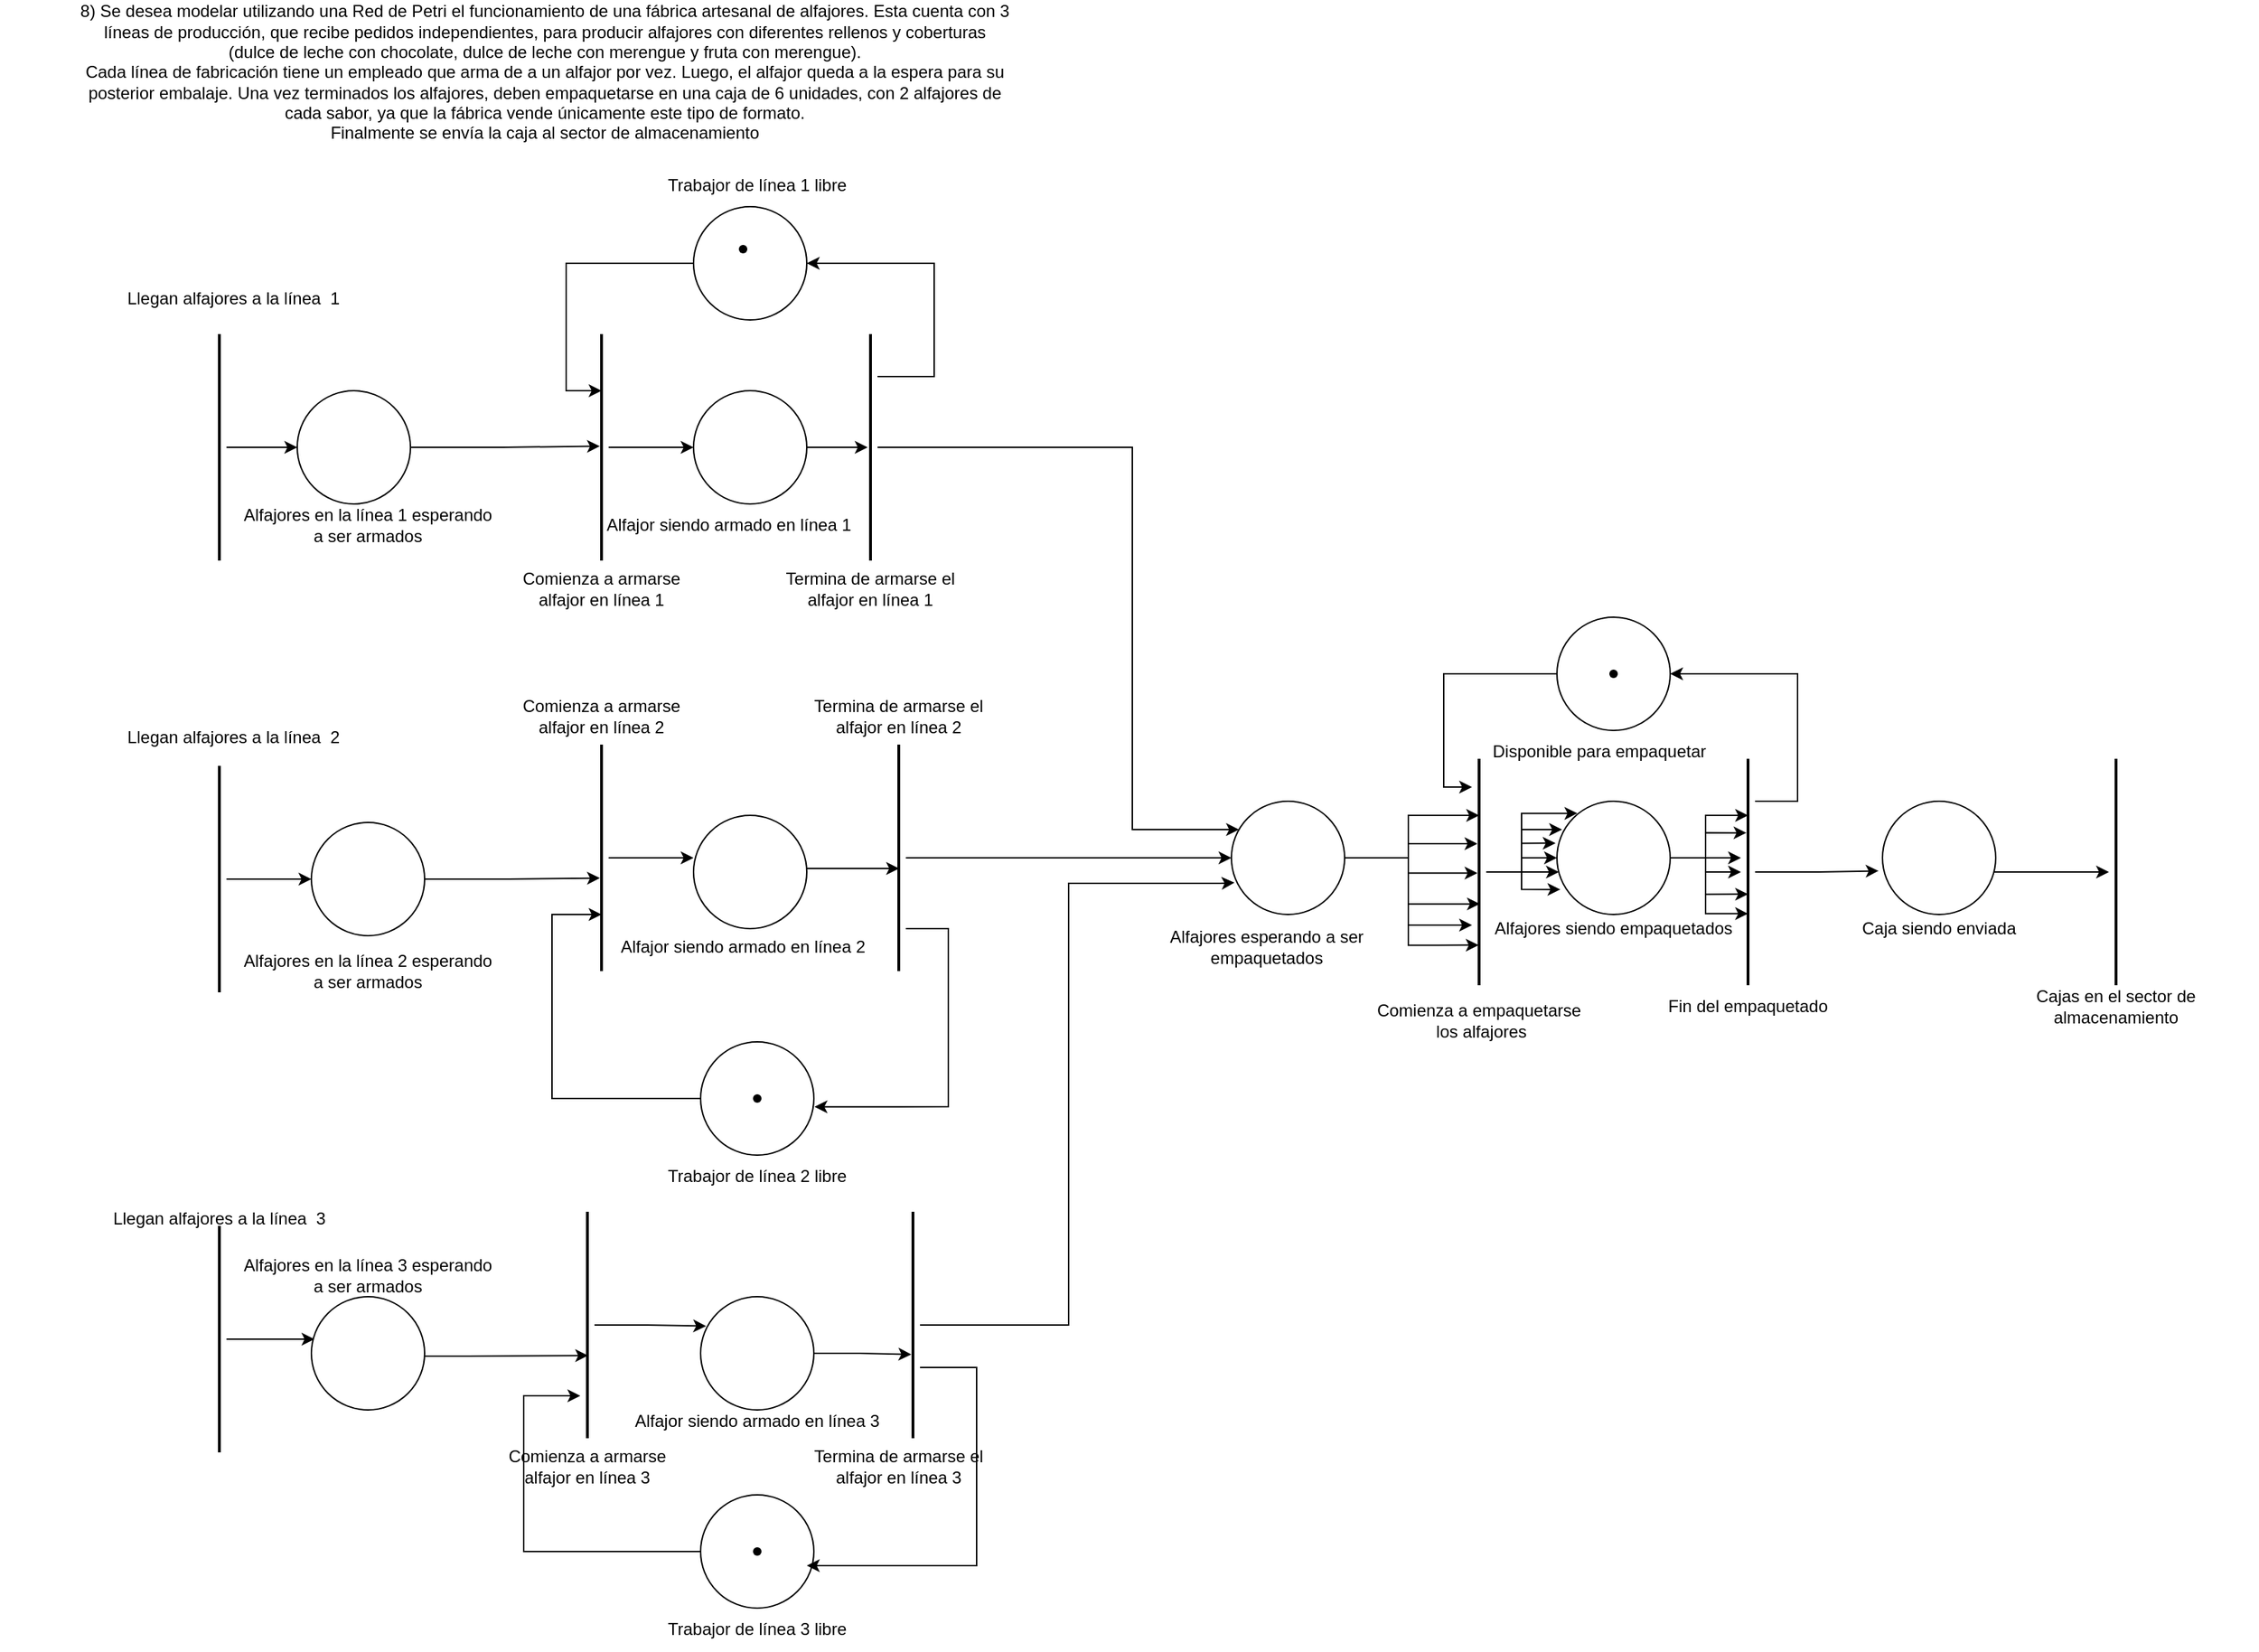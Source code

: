 <mxfile version="15.4.0" type="device"><diagram id="I7wco32xQKZLacAKg0RE" name="Página-1"><mxGraphModel dx="2212" dy="685" grid="1" gridSize="10" guides="1" tooltips="1" connect="1" arrows="1" fold="1" page="1" pageScale="1" pageWidth="827" pageHeight="1169" math="0" shadow="0"><root><mxCell id="0"/><mxCell id="1" parent="0"/><mxCell id="qIF-qpI6-Y6QAmQqHr5X-1" value="8) Se desea modelar utilizando una Red de Petri el funcionamiento de una fábrica artesanal de alfajores. Esta cuenta con 3&lt;br&gt;líneas de producción, que recibe pedidos independientes, para producir alfajores con diferentes rellenos y coberturas&lt;br&gt;(dulce de leche con chocolate, dulce de leche con merengue y fruta con merengue).&lt;br&gt;Cada línea de fabricación tiene un empleado que arma de a un alfajor por vez. Luego, el alfajor queda a la espera para su&lt;br&gt;posterior embalaje. Una vez terminados los alfajores, deben empaquetarse en una caja de 6 unidades, con 2 alfajores de&lt;br&gt;cada sabor, ya que la fábrica vende únicamente este tipo de formato.&lt;br&gt;Finalmente se envía la caja al sector de almacenamiento" style="text;html=1;strokeColor=none;fillColor=none;align=center;verticalAlign=middle;whiteSpace=wrap;rounded=0;" vertex="1" parent="1"><mxGeometry x="-140" y="80" width="770" height="30" as="geometry"/></mxCell><mxCell id="qIF-qpI6-Y6QAmQqHr5X-5" style="edgeStyle=orthogonalEdgeStyle;rounded=0;orthogonalLoop=1;jettySize=auto;html=1;entryX=0;entryY=0.5;entryDx=0;entryDy=0;" edge="1" parent="1" source="qIF-qpI6-Y6QAmQqHr5X-3" target="qIF-qpI6-Y6QAmQqHr5X-4"><mxGeometry relative="1" as="geometry"/></mxCell><mxCell id="qIF-qpI6-Y6QAmQqHr5X-3" value="" style="line;strokeWidth=2;direction=south;html=1;" vertex="1" parent="1"><mxGeometry x="10" y="280" width="10" height="160" as="geometry"/></mxCell><mxCell id="qIF-qpI6-Y6QAmQqHr5X-10" style="edgeStyle=orthogonalEdgeStyle;rounded=0;orthogonalLoop=1;jettySize=auto;html=1;entryX=0.495;entryY=0.617;entryDx=0;entryDy=0;entryPerimeter=0;" edge="1" parent="1" source="qIF-qpI6-Y6QAmQqHr5X-4" target="qIF-qpI6-Y6QAmQqHr5X-9"><mxGeometry relative="1" as="geometry"/></mxCell><mxCell id="qIF-qpI6-Y6QAmQqHr5X-4" value="" style="ellipse;whiteSpace=wrap;html=1;aspect=fixed;" vertex="1" parent="1"><mxGeometry x="70" y="320" width="80" height="80" as="geometry"/></mxCell><mxCell id="qIF-qpI6-Y6QAmQqHr5X-6" value="Llegan alfajores a la línea&amp;nbsp; 1" style="text;html=1;strokeColor=none;fillColor=none;align=center;verticalAlign=middle;whiteSpace=wrap;rounded=0;" vertex="1" parent="1"><mxGeometry x="-80" y="240" width="210" height="30" as="geometry"/></mxCell><mxCell id="qIF-qpI6-Y6QAmQqHr5X-7" value="Alfajores en la línea 1 esperando &lt;br&gt;a ser armados" style="text;html=1;strokeColor=none;fillColor=none;align=center;verticalAlign=middle;whiteSpace=wrap;rounded=0;" vertex="1" parent="1"><mxGeometry x="-40" y="400" width="320" height="30" as="geometry"/></mxCell><mxCell id="qIF-qpI6-Y6QAmQqHr5X-12" style="edgeStyle=orthogonalEdgeStyle;rounded=0;orthogonalLoop=1;jettySize=auto;html=1;entryX=0;entryY=0.5;entryDx=0;entryDy=0;" edge="1" parent="1" source="qIF-qpI6-Y6QAmQqHr5X-9" target="qIF-qpI6-Y6QAmQqHr5X-11"><mxGeometry relative="1" as="geometry"/></mxCell><mxCell id="qIF-qpI6-Y6QAmQqHr5X-9" value="" style="line;strokeWidth=2;direction=south;html=1;" vertex="1" parent="1"><mxGeometry x="280" y="280" width="10" height="160" as="geometry"/></mxCell><mxCell id="qIF-qpI6-Y6QAmQqHr5X-14" style="edgeStyle=orthogonalEdgeStyle;rounded=0;orthogonalLoop=1;jettySize=auto;html=1;entryX=0.5;entryY=0.7;entryDx=0;entryDy=0;entryPerimeter=0;" edge="1" parent="1" source="qIF-qpI6-Y6QAmQqHr5X-11" target="qIF-qpI6-Y6QAmQqHr5X-13"><mxGeometry relative="1" as="geometry"/></mxCell><mxCell id="qIF-qpI6-Y6QAmQqHr5X-11" value="" style="ellipse;whiteSpace=wrap;html=1;aspect=fixed;" vertex="1" parent="1"><mxGeometry x="350" y="320" width="80" height="80" as="geometry"/></mxCell><mxCell id="qIF-qpI6-Y6QAmQqHr5X-16" style="edgeStyle=orthogonalEdgeStyle;rounded=0;orthogonalLoop=1;jettySize=auto;html=1;entryX=1;entryY=0.5;entryDx=0;entryDy=0;" edge="1" parent="1" source="qIF-qpI6-Y6QAmQqHr5X-13" target="qIF-qpI6-Y6QAmQqHr5X-15"><mxGeometry relative="1" as="geometry"><Array as="points"><mxPoint x="520" y="310"/><mxPoint x="520" y="230"/></Array></mxGeometry></mxCell><mxCell id="qIF-qpI6-Y6QAmQqHr5X-67" style="edgeStyle=orthogonalEdgeStyle;rounded=0;orthogonalLoop=1;jettySize=auto;html=1;" edge="1" parent="1" source="qIF-qpI6-Y6QAmQqHr5X-13" target="qIF-qpI6-Y6QAmQqHr5X-63"><mxGeometry relative="1" as="geometry"><Array as="points"><mxPoint x="660" y="360"/><mxPoint x="660" y="630"/></Array></mxGeometry></mxCell><mxCell id="qIF-qpI6-Y6QAmQqHr5X-13" value="" style="line;strokeWidth=2;direction=south;html=1;" vertex="1" parent="1"><mxGeometry x="470" y="280" width="10" height="160" as="geometry"/></mxCell><mxCell id="qIF-qpI6-Y6QAmQqHr5X-17" style="edgeStyle=orthogonalEdgeStyle;rounded=0;orthogonalLoop=1;jettySize=auto;html=1;entryX=0.25;entryY=0.5;entryDx=0;entryDy=0;entryPerimeter=0;" edge="1" parent="1" source="qIF-qpI6-Y6QAmQqHr5X-15" target="qIF-qpI6-Y6QAmQqHr5X-9"><mxGeometry relative="1" as="geometry"><Array as="points"><mxPoint x="260" y="230"/><mxPoint x="260" y="320"/></Array></mxGeometry></mxCell><mxCell id="qIF-qpI6-Y6QAmQqHr5X-15" value="" style="ellipse;whiteSpace=wrap;html=1;aspect=fixed;" vertex="1" parent="1"><mxGeometry x="350" y="190" width="80" height="80" as="geometry"/></mxCell><mxCell id="qIF-qpI6-Y6QAmQqHr5X-18" value="Alfajor siendo armado en línea 1" style="text;html=1;strokeColor=none;fillColor=none;align=center;verticalAlign=middle;whiteSpace=wrap;rounded=0;" vertex="1" parent="1"><mxGeometry x="270" y="400" width="210" height="30" as="geometry"/></mxCell><mxCell id="qIF-qpI6-Y6QAmQqHr5X-19" value="Trabajor de línea 1 libre" style="text;html=1;strokeColor=none;fillColor=none;align=center;verticalAlign=middle;whiteSpace=wrap;rounded=0;" vertex="1" parent="1"><mxGeometry x="290" y="160" width="210" height="30" as="geometry"/></mxCell><mxCell id="qIF-qpI6-Y6QAmQqHr5X-20" value="Comienza a armarse alfajor en línea 1" style="text;html=1;strokeColor=none;fillColor=none;align=center;verticalAlign=middle;whiteSpace=wrap;rounded=0;" vertex="1" parent="1"><mxGeometry x="215" y="450" width="140" height="20" as="geometry"/></mxCell><mxCell id="qIF-qpI6-Y6QAmQqHr5X-21" value="Termina de armarse el alfajor en línea 1" style="text;html=1;strokeColor=none;fillColor=none;align=center;verticalAlign=middle;whiteSpace=wrap;rounded=0;" vertex="1" parent="1"><mxGeometry x="405" y="450" width="140" height="20" as="geometry"/></mxCell><mxCell id="qIF-qpI6-Y6QAmQqHr5X-28" style="edgeStyle=orthogonalEdgeStyle;rounded=0;orthogonalLoop=1;jettySize=auto;html=1;entryX=0;entryY=0.5;entryDx=0;entryDy=0;" edge="1" parent="1" source="qIF-qpI6-Y6QAmQqHr5X-22" target="qIF-qpI6-Y6QAmQqHr5X-23"><mxGeometry relative="1" as="geometry"/></mxCell><mxCell id="qIF-qpI6-Y6QAmQqHr5X-22" value="" style="line;strokeWidth=2;direction=south;html=1;" vertex="1" parent="1"><mxGeometry x="10" y="585" width="10" height="160" as="geometry"/></mxCell><mxCell id="qIF-qpI6-Y6QAmQqHr5X-29" style="edgeStyle=orthogonalEdgeStyle;rounded=0;orthogonalLoop=1;jettySize=auto;html=1;entryX=0.589;entryY=0.617;entryDx=0;entryDy=0;entryPerimeter=0;" edge="1" parent="1" source="qIF-qpI6-Y6QAmQqHr5X-23" target="qIF-qpI6-Y6QAmQqHr5X-24"><mxGeometry relative="1" as="geometry"/></mxCell><mxCell id="qIF-qpI6-Y6QAmQqHr5X-23" value="" style="ellipse;whiteSpace=wrap;html=1;aspect=fixed;" vertex="1" parent="1"><mxGeometry x="80" y="625" width="80" height="80" as="geometry"/></mxCell><mxCell id="qIF-qpI6-Y6QAmQqHr5X-30" style="edgeStyle=orthogonalEdgeStyle;rounded=0;orthogonalLoop=1;jettySize=auto;html=1;entryX=0;entryY=0.375;entryDx=0;entryDy=0;entryPerimeter=0;" edge="1" parent="1" source="qIF-qpI6-Y6QAmQqHr5X-24" target="qIF-qpI6-Y6QAmQqHr5X-25"><mxGeometry relative="1" as="geometry"/></mxCell><mxCell id="qIF-qpI6-Y6QAmQqHr5X-24" value="" style="line;strokeWidth=2;direction=south;html=1;" vertex="1" parent="1"><mxGeometry x="280" y="570" width="10" height="160" as="geometry"/></mxCell><mxCell id="qIF-qpI6-Y6QAmQqHr5X-31" style="edgeStyle=orthogonalEdgeStyle;rounded=0;orthogonalLoop=1;jettySize=auto;html=1;entryX=0.547;entryY=0.483;entryDx=0;entryDy=0;entryPerimeter=0;" edge="1" parent="1" source="qIF-qpI6-Y6QAmQqHr5X-25" target="qIF-qpI6-Y6QAmQqHr5X-26"><mxGeometry relative="1" as="geometry"><mxPoint x="480" y="670" as="targetPoint"/><Array as="points"><mxPoint x="495" y="658"/></Array></mxGeometry></mxCell><mxCell id="qIF-qpI6-Y6QAmQqHr5X-25" value="" style="ellipse;whiteSpace=wrap;html=1;aspect=fixed;" vertex="1" parent="1"><mxGeometry x="350" y="620" width="80" height="80" as="geometry"/></mxCell><mxCell id="qIF-qpI6-Y6QAmQqHr5X-32" style="edgeStyle=orthogonalEdgeStyle;rounded=0;orthogonalLoop=1;jettySize=auto;html=1;entryX=1.006;entryY=0.573;entryDx=0;entryDy=0;entryPerimeter=0;" edge="1" parent="1" source="qIF-qpI6-Y6QAmQqHr5X-26" target="qIF-qpI6-Y6QAmQqHr5X-27"><mxGeometry relative="1" as="geometry"><Array as="points"><mxPoint x="530" y="700"/><mxPoint x="530" y="826"/></Array></mxGeometry></mxCell><mxCell id="qIF-qpI6-Y6QAmQqHr5X-66" style="edgeStyle=orthogonalEdgeStyle;rounded=0;orthogonalLoop=1;jettySize=auto;html=1;" edge="1" parent="1" source="qIF-qpI6-Y6QAmQqHr5X-26" target="qIF-qpI6-Y6QAmQqHr5X-63"><mxGeometry relative="1" as="geometry"/></mxCell><mxCell id="qIF-qpI6-Y6QAmQqHr5X-26" value="" style="line;strokeWidth=2;direction=south;html=1;" vertex="1" parent="1"><mxGeometry x="490" y="570" width="10" height="160" as="geometry"/></mxCell><mxCell id="qIF-qpI6-Y6QAmQqHr5X-33" style="edgeStyle=orthogonalEdgeStyle;rounded=0;orthogonalLoop=1;jettySize=auto;html=1;entryX=0.75;entryY=0.5;entryDx=0;entryDy=0;entryPerimeter=0;" edge="1" parent="1" source="qIF-qpI6-Y6QAmQqHr5X-27" target="qIF-qpI6-Y6QAmQqHr5X-24"><mxGeometry relative="1" as="geometry"><Array as="points"><mxPoint x="250" y="820"/><mxPoint x="250" y="690"/></Array></mxGeometry></mxCell><mxCell id="qIF-qpI6-Y6QAmQqHr5X-27" value="" style="ellipse;whiteSpace=wrap;html=1;aspect=fixed;" vertex="1" parent="1"><mxGeometry x="355" y="780" width="80" height="80" as="geometry"/></mxCell><mxCell id="qIF-qpI6-Y6QAmQqHr5X-34" value="" style="shape=waypoint;sketch=0;fillStyle=solid;size=6;pointerEvents=1;points=[];fillColor=none;resizable=0;rotatable=0;perimeter=centerPerimeter;snapToPoint=1;" vertex="1" parent="1"><mxGeometry x="365" y="200" width="40" height="40" as="geometry"/></mxCell><mxCell id="qIF-qpI6-Y6QAmQqHr5X-35" value="" style="shape=waypoint;sketch=0;fillStyle=solid;size=6;pointerEvents=1;points=[];fillColor=none;resizable=0;rotatable=0;perimeter=centerPerimeter;snapToPoint=1;" vertex="1" parent="1"><mxGeometry x="375" y="800" width="40" height="40" as="geometry"/></mxCell><mxCell id="qIF-qpI6-Y6QAmQqHr5X-36" value="Alfajores en la línea 2 esperando &lt;br&gt;a ser armados" style="text;html=1;strokeColor=none;fillColor=none;align=center;verticalAlign=middle;whiteSpace=wrap;rounded=0;" vertex="1" parent="1"><mxGeometry x="-40" y="715" width="320" height="30" as="geometry"/></mxCell><mxCell id="qIF-qpI6-Y6QAmQqHr5X-37" value="Llegan alfajores a la línea&amp;nbsp; 2" style="text;html=1;strokeColor=none;fillColor=none;align=center;verticalAlign=middle;whiteSpace=wrap;rounded=0;" vertex="1" parent="1"><mxGeometry x="-80" y="550" width="210" height="30" as="geometry"/></mxCell><mxCell id="qIF-qpI6-Y6QAmQqHr5X-38" value="Alfajor siendo armado en línea 2" style="text;html=1;strokeColor=none;fillColor=none;align=center;verticalAlign=middle;whiteSpace=wrap;rounded=0;" vertex="1" parent="1"><mxGeometry x="280" y="700" width="210" height="25" as="geometry"/></mxCell><mxCell id="qIF-qpI6-Y6QAmQqHr5X-39" value="Comienza a armarse alfajor en línea 2" style="text;html=1;strokeColor=none;fillColor=none;align=center;verticalAlign=middle;whiteSpace=wrap;rounded=0;" vertex="1" parent="1"><mxGeometry x="215" y="540" width="140" height="20" as="geometry"/></mxCell><mxCell id="qIF-qpI6-Y6QAmQqHr5X-41" value="Termina de armarse el alfajor en línea 2" style="text;html=1;strokeColor=none;fillColor=none;align=center;verticalAlign=middle;whiteSpace=wrap;rounded=0;" vertex="1" parent="1"><mxGeometry x="425" y="540" width="140" height="20" as="geometry"/></mxCell><mxCell id="qIF-qpI6-Y6QAmQqHr5X-48" style="edgeStyle=orthogonalEdgeStyle;rounded=0;orthogonalLoop=1;jettySize=auto;html=1;entryX=0.027;entryY=0.375;entryDx=0;entryDy=0;entryPerimeter=0;" edge="1" parent="1" source="qIF-qpI6-Y6QAmQqHr5X-42" target="qIF-qpI6-Y6QAmQqHr5X-43"><mxGeometry relative="1" as="geometry"/></mxCell><mxCell id="qIF-qpI6-Y6QAmQqHr5X-42" value="" style="line;strokeWidth=2;direction=south;html=1;" vertex="1" parent="1"><mxGeometry x="10" y="910" width="10" height="160" as="geometry"/></mxCell><mxCell id="qIF-qpI6-Y6QAmQqHr5X-49" style="edgeStyle=orthogonalEdgeStyle;rounded=0;orthogonalLoop=1;jettySize=auto;html=1;entryX=0.635;entryY=0.45;entryDx=0;entryDy=0;entryPerimeter=0;" edge="1" parent="1" source="qIF-qpI6-Y6QAmQqHr5X-43" target="qIF-qpI6-Y6QAmQqHr5X-44"><mxGeometry relative="1" as="geometry"><mxPoint x="260" y="1000" as="targetPoint"/><Array as="points"><mxPoint x="190" y="1002"/><mxPoint x="190" y="1002"/></Array></mxGeometry></mxCell><mxCell id="qIF-qpI6-Y6QAmQqHr5X-43" value="" style="ellipse;whiteSpace=wrap;html=1;aspect=fixed;" vertex="1" parent="1"><mxGeometry x="80" y="960" width="80" height="80" as="geometry"/></mxCell><mxCell id="qIF-qpI6-Y6QAmQqHr5X-50" style="edgeStyle=orthogonalEdgeStyle;rounded=0;orthogonalLoop=1;jettySize=auto;html=1;entryX=0.048;entryY=0.26;entryDx=0;entryDy=0;entryPerimeter=0;" edge="1" parent="1" source="qIF-qpI6-Y6QAmQqHr5X-44" target="qIF-qpI6-Y6QAmQqHr5X-45"><mxGeometry relative="1" as="geometry"/></mxCell><mxCell id="qIF-qpI6-Y6QAmQqHr5X-44" value="" style="line;strokeWidth=2;direction=south;html=1;" vertex="1" parent="1"><mxGeometry x="270" y="900" width="10" height="160" as="geometry"/></mxCell><mxCell id="qIF-qpI6-Y6QAmQqHr5X-51" style="edgeStyle=orthogonalEdgeStyle;rounded=0;orthogonalLoop=1;jettySize=auto;html=1;entryX=0.63;entryY=0.617;entryDx=0;entryDy=0;entryPerimeter=0;" edge="1" parent="1" source="qIF-qpI6-Y6QAmQqHr5X-45" target="qIF-qpI6-Y6QAmQqHr5X-47"><mxGeometry relative="1" as="geometry"/></mxCell><mxCell id="qIF-qpI6-Y6QAmQqHr5X-45" value="" style="ellipse;whiteSpace=wrap;html=1;aspect=fixed;" vertex="1" parent="1"><mxGeometry x="355" y="960" width="80" height="80" as="geometry"/></mxCell><mxCell id="qIF-qpI6-Y6QAmQqHr5X-53" style="edgeStyle=orthogonalEdgeStyle;rounded=0;orthogonalLoop=1;jettySize=auto;html=1;" edge="1" parent="1" source="qIF-qpI6-Y6QAmQqHr5X-46" target="qIF-qpI6-Y6QAmQqHr5X-44"><mxGeometry relative="1" as="geometry"><Array as="points"><mxPoint x="230" y="1140"/><mxPoint x="230" y="1030"/></Array></mxGeometry></mxCell><mxCell id="qIF-qpI6-Y6QAmQqHr5X-46" value="" style="ellipse;whiteSpace=wrap;html=1;aspect=fixed;" vertex="1" parent="1"><mxGeometry x="355" y="1100" width="80" height="80" as="geometry"/></mxCell><mxCell id="qIF-qpI6-Y6QAmQqHr5X-52" style="edgeStyle=orthogonalEdgeStyle;rounded=0;orthogonalLoop=1;jettySize=auto;html=1;entryX=0.938;entryY=0.625;entryDx=0;entryDy=0;entryPerimeter=0;" edge="1" parent="1" source="qIF-qpI6-Y6QAmQqHr5X-47" target="qIF-qpI6-Y6QAmQqHr5X-46"><mxGeometry relative="1" as="geometry"><Array as="points"><mxPoint x="550" y="1010"/><mxPoint x="550" y="1150"/></Array></mxGeometry></mxCell><mxCell id="qIF-qpI6-Y6QAmQqHr5X-64" style="edgeStyle=orthogonalEdgeStyle;rounded=0;orthogonalLoop=1;jettySize=auto;html=1;entryX=0.027;entryY=0.719;entryDx=0;entryDy=0;entryPerimeter=0;" edge="1" parent="1" source="qIF-qpI6-Y6QAmQqHr5X-47" target="qIF-qpI6-Y6QAmQqHr5X-63"><mxGeometry relative="1" as="geometry"><Array as="points"><mxPoint x="615" y="980"/><mxPoint x="615" y="668"/><mxPoint x="722" y="668"/></Array></mxGeometry></mxCell><mxCell id="qIF-qpI6-Y6QAmQqHr5X-47" value="" style="line;strokeWidth=2;direction=south;html=1;" vertex="1" parent="1"><mxGeometry x="500" y="900" width="10" height="160" as="geometry"/></mxCell><mxCell id="qIF-qpI6-Y6QAmQqHr5X-54" value="" style="shape=waypoint;sketch=0;fillStyle=solid;size=6;pointerEvents=1;points=[];fillColor=none;resizable=0;rotatable=0;perimeter=centerPerimeter;snapToPoint=1;" vertex="1" parent="1"><mxGeometry x="375" y="1120" width="40" height="40" as="geometry"/></mxCell><mxCell id="qIF-qpI6-Y6QAmQqHr5X-55" value="Trabajor de línea 2 libre" style="text;html=1;strokeColor=none;fillColor=none;align=center;verticalAlign=middle;whiteSpace=wrap;rounded=0;" vertex="1" parent="1"><mxGeometry x="290" y="860" width="210" height="30" as="geometry"/></mxCell><mxCell id="qIF-qpI6-Y6QAmQqHr5X-56" value="Trabajor de línea 3 libre" style="text;html=1;strokeColor=none;fillColor=none;align=center;verticalAlign=middle;whiteSpace=wrap;rounded=0;" vertex="1" parent="1"><mxGeometry x="290" y="1180" width="210" height="30" as="geometry"/></mxCell><mxCell id="qIF-qpI6-Y6QAmQqHr5X-57" value="Llegan alfajores a la línea&amp;nbsp; 3" style="text;html=1;strokeColor=none;fillColor=none;align=center;verticalAlign=middle;whiteSpace=wrap;rounded=0;" vertex="1" parent="1"><mxGeometry x="-90" y="890" width="210" height="30" as="geometry"/></mxCell><mxCell id="qIF-qpI6-Y6QAmQqHr5X-58" value="Alfajores en la línea 3 esperando &lt;br&gt;a ser armados" style="text;html=1;strokeColor=none;fillColor=none;align=center;verticalAlign=middle;whiteSpace=wrap;rounded=0;" vertex="1" parent="1"><mxGeometry x="-40" y="930" width="320" height="30" as="geometry"/></mxCell><mxCell id="qIF-qpI6-Y6QAmQqHr5X-60" value="Alfajor siendo armado en línea 3" style="text;html=1;strokeColor=none;fillColor=none;align=center;verticalAlign=middle;whiteSpace=wrap;rounded=0;" vertex="1" parent="1"><mxGeometry x="290" y="1035" width="210" height="25" as="geometry"/></mxCell><mxCell id="qIF-qpI6-Y6QAmQqHr5X-61" value="Comienza a armarse alfajor en línea 3" style="text;html=1;strokeColor=none;fillColor=none;align=center;verticalAlign=middle;whiteSpace=wrap;rounded=0;" vertex="1" parent="1"><mxGeometry x="205" y="1070" width="140" height="20" as="geometry"/></mxCell><mxCell id="qIF-qpI6-Y6QAmQqHr5X-62" value="Termina de armarse el alfajor en línea 3" style="text;html=1;strokeColor=none;fillColor=none;align=center;verticalAlign=middle;whiteSpace=wrap;rounded=0;" vertex="1" parent="1"><mxGeometry x="425" y="1070" width="140" height="20" as="geometry"/></mxCell><mxCell id="qIF-qpI6-Y6QAmQqHr5X-79" style="edgeStyle=orthogonalEdgeStyle;rounded=0;orthogonalLoop=1;jettySize=auto;html=1;entryX=0.25;entryY=0.5;entryDx=0;entryDy=0;entryPerimeter=0;" edge="1" parent="1" source="qIF-qpI6-Y6QAmQqHr5X-63" target="qIF-qpI6-Y6QAmQqHr5X-69"><mxGeometry relative="1" as="geometry"/></mxCell><mxCell id="qIF-qpI6-Y6QAmQqHr5X-80" style="edgeStyle=orthogonalEdgeStyle;rounded=0;orthogonalLoop=1;jettySize=auto;html=1;entryX=0.375;entryY=0.617;entryDx=0;entryDy=0;entryPerimeter=0;" edge="1" parent="1" source="qIF-qpI6-Y6QAmQqHr5X-63" target="qIF-qpI6-Y6QAmQqHr5X-69"><mxGeometry relative="1" as="geometry"/></mxCell><mxCell id="qIF-qpI6-Y6QAmQqHr5X-81" style="edgeStyle=orthogonalEdgeStyle;rounded=0;orthogonalLoop=1;jettySize=auto;html=1;entryX=0.505;entryY=0.617;entryDx=0;entryDy=0;entryPerimeter=0;" edge="1" parent="1" source="qIF-qpI6-Y6QAmQqHr5X-63" target="qIF-qpI6-Y6QAmQqHr5X-69"><mxGeometry relative="1" as="geometry"/></mxCell><mxCell id="qIF-qpI6-Y6QAmQqHr5X-82" style="edgeStyle=orthogonalEdgeStyle;rounded=0;orthogonalLoop=1;jettySize=auto;html=1;entryX=0.641;entryY=0.45;entryDx=0;entryDy=0;entryPerimeter=0;" edge="1" parent="1" source="qIF-qpI6-Y6QAmQqHr5X-63" target="qIF-qpI6-Y6QAmQqHr5X-69"><mxGeometry relative="1" as="geometry"/></mxCell><mxCell id="qIF-qpI6-Y6QAmQqHr5X-83" style="edgeStyle=orthogonalEdgeStyle;rounded=0;orthogonalLoop=1;jettySize=auto;html=1;entryX=0;entryY=0.25;entryDx=0;entryDy=0;" edge="1" parent="1" source="qIF-qpI6-Y6QAmQqHr5X-63" target="qIF-qpI6-Y6QAmQqHr5X-78"><mxGeometry relative="1" as="geometry"/></mxCell><mxCell id="qIF-qpI6-Y6QAmQqHr5X-84" style="edgeStyle=orthogonalEdgeStyle;rounded=0;orthogonalLoop=1;jettySize=auto;html=1;entryX=0.823;entryY=0.533;entryDx=0;entryDy=0;entryPerimeter=0;" edge="1" parent="1" source="qIF-qpI6-Y6QAmQqHr5X-63" target="qIF-qpI6-Y6QAmQqHr5X-69"><mxGeometry relative="1" as="geometry"/></mxCell><mxCell id="qIF-qpI6-Y6QAmQqHr5X-63" value="" style="ellipse;whiteSpace=wrap;html=1;aspect=fixed;" vertex="1" parent="1"><mxGeometry x="730" y="610" width="80" height="80" as="geometry"/></mxCell><mxCell id="qIF-qpI6-Y6QAmQqHr5X-68" value="Alfajores esperando a ser empaquetados" style="text;html=1;strokeColor=none;fillColor=none;align=center;verticalAlign=middle;whiteSpace=wrap;rounded=0;" vertex="1" parent="1"><mxGeometry x="650" y="700" width="210" height="25" as="geometry"/></mxCell><mxCell id="qIF-qpI6-Y6QAmQqHr5X-75" style="edgeStyle=orthogonalEdgeStyle;rounded=0;orthogonalLoop=1;jettySize=auto;html=1;entryX=0.017;entryY=0.625;entryDx=0;entryDy=0;entryPerimeter=0;" edge="1" parent="1" source="qIF-qpI6-Y6QAmQqHr5X-69" target="qIF-qpI6-Y6QAmQqHr5X-70"><mxGeometry relative="1" as="geometry"/></mxCell><mxCell id="qIF-qpI6-Y6QAmQqHr5X-90" style="edgeStyle=orthogonalEdgeStyle;rounded=0;orthogonalLoop=1;jettySize=auto;html=1;entryX=0;entryY=0.5;entryDx=0;entryDy=0;" edge="1" parent="1" source="qIF-qpI6-Y6QAmQqHr5X-69" target="qIF-qpI6-Y6QAmQqHr5X-70"><mxGeometry relative="1" as="geometry"/></mxCell><mxCell id="qIF-qpI6-Y6QAmQqHr5X-91" style="edgeStyle=orthogonalEdgeStyle;rounded=0;orthogonalLoop=1;jettySize=auto;html=1;entryX=-0.012;entryY=0.371;entryDx=0;entryDy=0;entryPerimeter=0;" edge="1" parent="1" source="qIF-qpI6-Y6QAmQqHr5X-69" target="qIF-qpI6-Y6QAmQqHr5X-70"><mxGeometry relative="1" as="geometry"/></mxCell><mxCell id="qIF-qpI6-Y6QAmQqHr5X-92" style="edgeStyle=orthogonalEdgeStyle;rounded=0;orthogonalLoop=1;jettySize=auto;html=1;entryX=0.03;entryY=0.779;entryDx=0;entryDy=0;entryPerimeter=0;" edge="1" parent="1" source="qIF-qpI6-Y6QAmQqHr5X-69" target="qIF-qpI6-Y6QAmQqHr5X-70"><mxGeometry relative="1" as="geometry"/></mxCell><mxCell id="qIF-qpI6-Y6QAmQqHr5X-93" style="edgeStyle=orthogonalEdgeStyle;rounded=0;orthogonalLoop=1;jettySize=auto;html=1;entryX=0.18;entryY=0.107;entryDx=0;entryDy=0;entryPerimeter=0;" edge="1" parent="1" source="qIF-qpI6-Y6QAmQqHr5X-69" target="qIF-qpI6-Y6QAmQqHr5X-70"><mxGeometry relative="1" as="geometry"/></mxCell><mxCell id="qIF-qpI6-Y6QAmQqHr5X-94" style="edgeStyle=orthogonalEdgeStyle;rounded=0;orthogonalLoop=1;jettySize=auto;html=1;entryX=0.045;entryY=0.25;entryDx=0;entryDy=0;entryPerimeter=0;" edge="1" parent="1" source="qIF-qpI6-Y6QAmQqHr5X-69" target="qIF-qpI6-Y6QAmQqHr5X-70"><mxGeometry relative="1" as="geometry"/></mxCell><mxCell id="qIF-qpI6-Y6QAmQqHr5X-69" value="" style="line;strokeWidth=2;direction=south;html=1;" vertex="1" parent="1"><mxGeometry x="900" y="580" width="10" height="160" as="geometry"/></mxCell><mxCell id="qIF-qpI6-Y6QAmQqHr5X-74" style="edgeStyle=orthogonalEdgeStyle;rounded=0;orthogonalLoop=1;jettySize=auto;html=1;" edge="1" parent="1" source="qIF-qpI6-Y6QAmQqHr5X-70" target="qIF-qpI6-Y6QAmQqHr5X-72"><mxGeometry relative="1" as="geometry"><Array as="points"><mxPoint x="1080" y="650"/><mxPoint x="1080" y="650"/></Array></mxGeometry></mxCell><mxCell id="qIF-qpI6-Y6QAmQqHr5X-95" style="edgeStyle=orthogonalEdgeStyle;rounded=0;orthogonalLoop=1;jettySize=auto;html=1;" edge="1" parent="1" source="qIF-qpI6-Y6QAmQqHr5X-70" target="qIF-qpI6-Y6QAmQqHr5X-72"><mxGeometry relative="1" as="geometry"/></mxCell><mxCell id="qIF-qpI6-Y6QAmQqHr5X-96" style="edgeStyle=orthogonalEdgeStyle;rounded=0;orthogonalLoop=1;jettySize=auto;html=1;entryX=0.327;entryY=0.614;entryDx=0;entryDy=0;entryPerimeter=0;" edge="1" parent="1" source="qIF-qpI6-Y6QAmQqHr5X-70" target="qIF-qpI6-Y6QAmQqHr5X-72"><mxGeometry relative="1" as="geometry"/></mxCell><mxCell id="qIF-qpI6-Y6QAmQqHr5X-97" style="edgeStyle=orthogonalEdgeStyle;rounded=0;orthogonalLoop=1;jettySize=auto;html=1;entryX=0.598;entryY=0.5;entryDx=0;entryDy=0;entryPerimeter=0;" edge="1" parent="1" source="qIF-qpI6-Y6QAmQqHr5X-70" target="qIF-qpI6-Y6QAmQqHr5X-72"><mxGeometry relative="1" as="geometry"/></mxCell><mxCell id="qIF-qpI6-Y6QAmQqHr5X-98" style="edgeStyle=orthogonalEdgeStyle;rounded=0;orthogonalLoop=1;jettySize=auto;html=1;entryX=0.25;entryY=0.5;entryDx=0;entryDy=0;entryPerimeter=0;" edge="1" parent="1" source="qIF-qpI6-Y6QAmQqHr5X-70" target="qIF-qpI6-Y6QAmQqHr5X-72"><mxGeometry relative="1" as="geometry"/></mxCell><mxCell id="qIF-qpI6-Y6QAmQqHr5X-100" style="edgeStyle=orthogonalEdgeStyle;rounded=0;orthogonalLoop=1;jettySize=auto;html=1;entryX=0.684;entryY=0.5;entryDx=0;entryDy=0;entryPerimeter=0;" edge="1" parent="1" source="qIF-qpI6-Y6QAmQqHr5X-70" target="qIF-qpI6-Y6QAmQqHr5X-72"><mxGeometry relative="1" as="geometry"/></mxCell><mxCell id="qIF-qpI6-Y6QAmQqHr5X-70" value="" style="ellipse;whiteSpace=wrap;html=1;aspect=fixed;" vertex="1" parent="1"><mxGeometry x="960" y="610" width="80" height="80" as="geometry"/></mxCell><mxCell id="qIF-qpI6-Y6QAmQqHr5X-86" style="edgeStyle=orthogonalEdgeStyle;rounded=0;orthogonalLoop=1;jettySize=auto;html=1;entryX=1;entryY=0.5;entryDx=0;entryDy=0;" edge="1" parent="1" source="qIF-qpI6-Y6QAmQqHr5X-72" target="qIF-qpI6-Y6QAmQqHr5X-85"><mxGeometry relative="1" as="geometry"><Array as="points"><mxPoint x="1130" y="610"/><mxPoint x="1130" y="520"/></Array></mxGeometry></mxCell><mxCell id="qIF-qpI6-Y6QAmQqHr5X-102" style="edgeStyle=orthogonalEdgeStyle;rounded=0;orthogonalLoop=1;jettySize=auto;html=1;entryX=-0.035;entryY=0.615;entryDx=0;entryDy=0;entryPerimeter=0;" edge="1" parent="1" source="qIF-qpI6-Y6QAmQqHr5X-72" target="qIF-qpI6-Y6QAmQqHr5X-101"><mxGeometry relative="1" as="geometry"/></mxCell><mxCell id="qIF-qpI6-Y6QAmQqHr5X-72" value="" style="line;strokeWidth=2;direction=south;html=1;" vertex="1" parent="1"><mxGeometry x="1090" y="580" width="10" height="160" as="geometry"/></mxCell><mxCell id="qIF-qpI6-Y6QAmQqHr5X-76" value="Comienza a empaquetarse&lt;br&gt;&amp;nbsp;los alfajores" style="text;html=1;strokeColor=none;fillColor=none;align=center;verticalAlign=middle;whiteSpace=wrap;rounded=0;" vertex="1" parent="1"><mxGeometry x="805" y="760" width="200" height="10" as="geometry"/></mxCell><mxCell id="qIF-qpI6-Y6QAmQqHr5X-77" value="Fin del empaquetado" style="text;html=1;strokeColor=none;fillColor=none;align=center;verticalAlign=middle;whiteSpace=wrap;rounded=0;" vertex="1" parent="1"><mxGeometry x="995" y="750" width="200" height="10" as="geometry"/></mxCell><mxCell id="qIF-qpI6-Y6QAmQqHr5X-78" value="Alfajores siendo empaquetados" style="text;html=1;strokeColor=none;fillColor=none;align=center;verticalAlign=middle;whiteSpace=wrap;rounded=0;" vertex="1" parent="1"><mxGeometry x="900" y="695" width="200" height="10" as="geometry"/></mxCell><mxCell id="qIF-qpI6-Y6QAmQqHr5X-87" style="edgeStyle=orthogonalEdgeStyle;rounded=0;orthogonalLoop=1;jettySize=auto;html=1;" edge="1" parent="1" source="qIF-qpI6-Y6QAmQqHr5X-85" target="qIF-qpI6-Y6QAmQqHr5X-69"><mxGeometry relative="1" as="geometry"><Array as="points"><mxPoint x="880" y="520"/><mxPoint x="880" y="600"/></Array></mxGeometry></mxCell><mxCell id="qIF-qpI6-Y6QAmQqHr5X-85" value="" style="ellipse;whiteSpace=wrap;html=1;aspect=fixed;" vertex="1" parent="1"><mxGeometry x="960" y="480" width="80" height="80" as="geometry"/></mxCell><mxCell id="qIF-qpI6-Y6QAmQqHr5X-88" value="Disponible para empaquetar" style="text;html=1;strokeColor=none;fillColor=none;align=center;verticalAlign=middle;whiteSpace=wrap;rounded=0;" vertex="1" parent="1"><mxGeometry x="890" y="570" width="200" height="10" as="geometry"/></mxCell><mxCell id="qIF-qpI6-Y6QAmQqHr5X-89" value="" style="shape=waypoint;sketch=0;fillStyle=solid;size=6;pointerEvents=1;points=[];fillColor=none;resizable=0;rotatable=0;perimeter=centerPerimeter;snapToPoint=1;" vertex="1" parent="1"><mxGeometry x="980" y="500" width="40" height="40" as="geometry"/></mxCell><mxCell id="qIF-qpI6-Y6QAmQqHr5X-107" style="edgeStyle=orthogonalEdgeStyle;rounded=0;orthogonalLoop=1;jettySize=auto;html=1;" edge="1" parent="1" source="qIF-qpI6-Y6QAmQqHr5X-101" target="qIF-qpI6-Y6QAmQqHr5X-105"><mxGeometry relative="1" as="geometry"><Array as="points"><mxPoint x="1300" y="660"/><mxPoint x="1300" y="660"/></Array></mxGeometry></mxCell><mxCell id="qIF-qpI6-Y6QAmQqHr5X-101" value="" style="ellipse;whiteSpace=wrap;html=1;aspect=fixed;" vertex="1" parent="1"><mxGeometry x="1190" y="610" width="80" height="80" as="geometry"/></mxCell><mxCell id="qIF-qpI6-Y6QAmQqHr5X-103" value="Caja siendo enviada" style="text;html=1;strokeColor=none;fillColor=none;align=center;verticalAlign=middle;whiteSpace=wrap;rounded=0;" vertex="1" parent="1"><mxGeometry x="1130" y="695" width="200" height="10" as="geometry"/></mxCell><mxCell id="qIF-qpI6-Y6QAmQqHr5X-105" value="" style="line;strokeWidth=2;direction=south;html=1;" vertex="1" parent="1"><mxGeometry x="1350" y="580" width="10" height="160" as="geometry"/></mxCell><mxCell id="qIF-qpI6-Y6QAmQqHr5X-108" value="Cajas en el sector de almacenamiento" style="text;html=1;strokeColor=none;fillColor=none;align=center;verticalAlign=middle;whiteSpace=wrap;rounded=0;" vertex="1" parent="1"><mxGeometry x="1255" y="750" width="200" height="10" as="geometry"/></mxCell></root></mxGraphModel></diagram></mxfile>